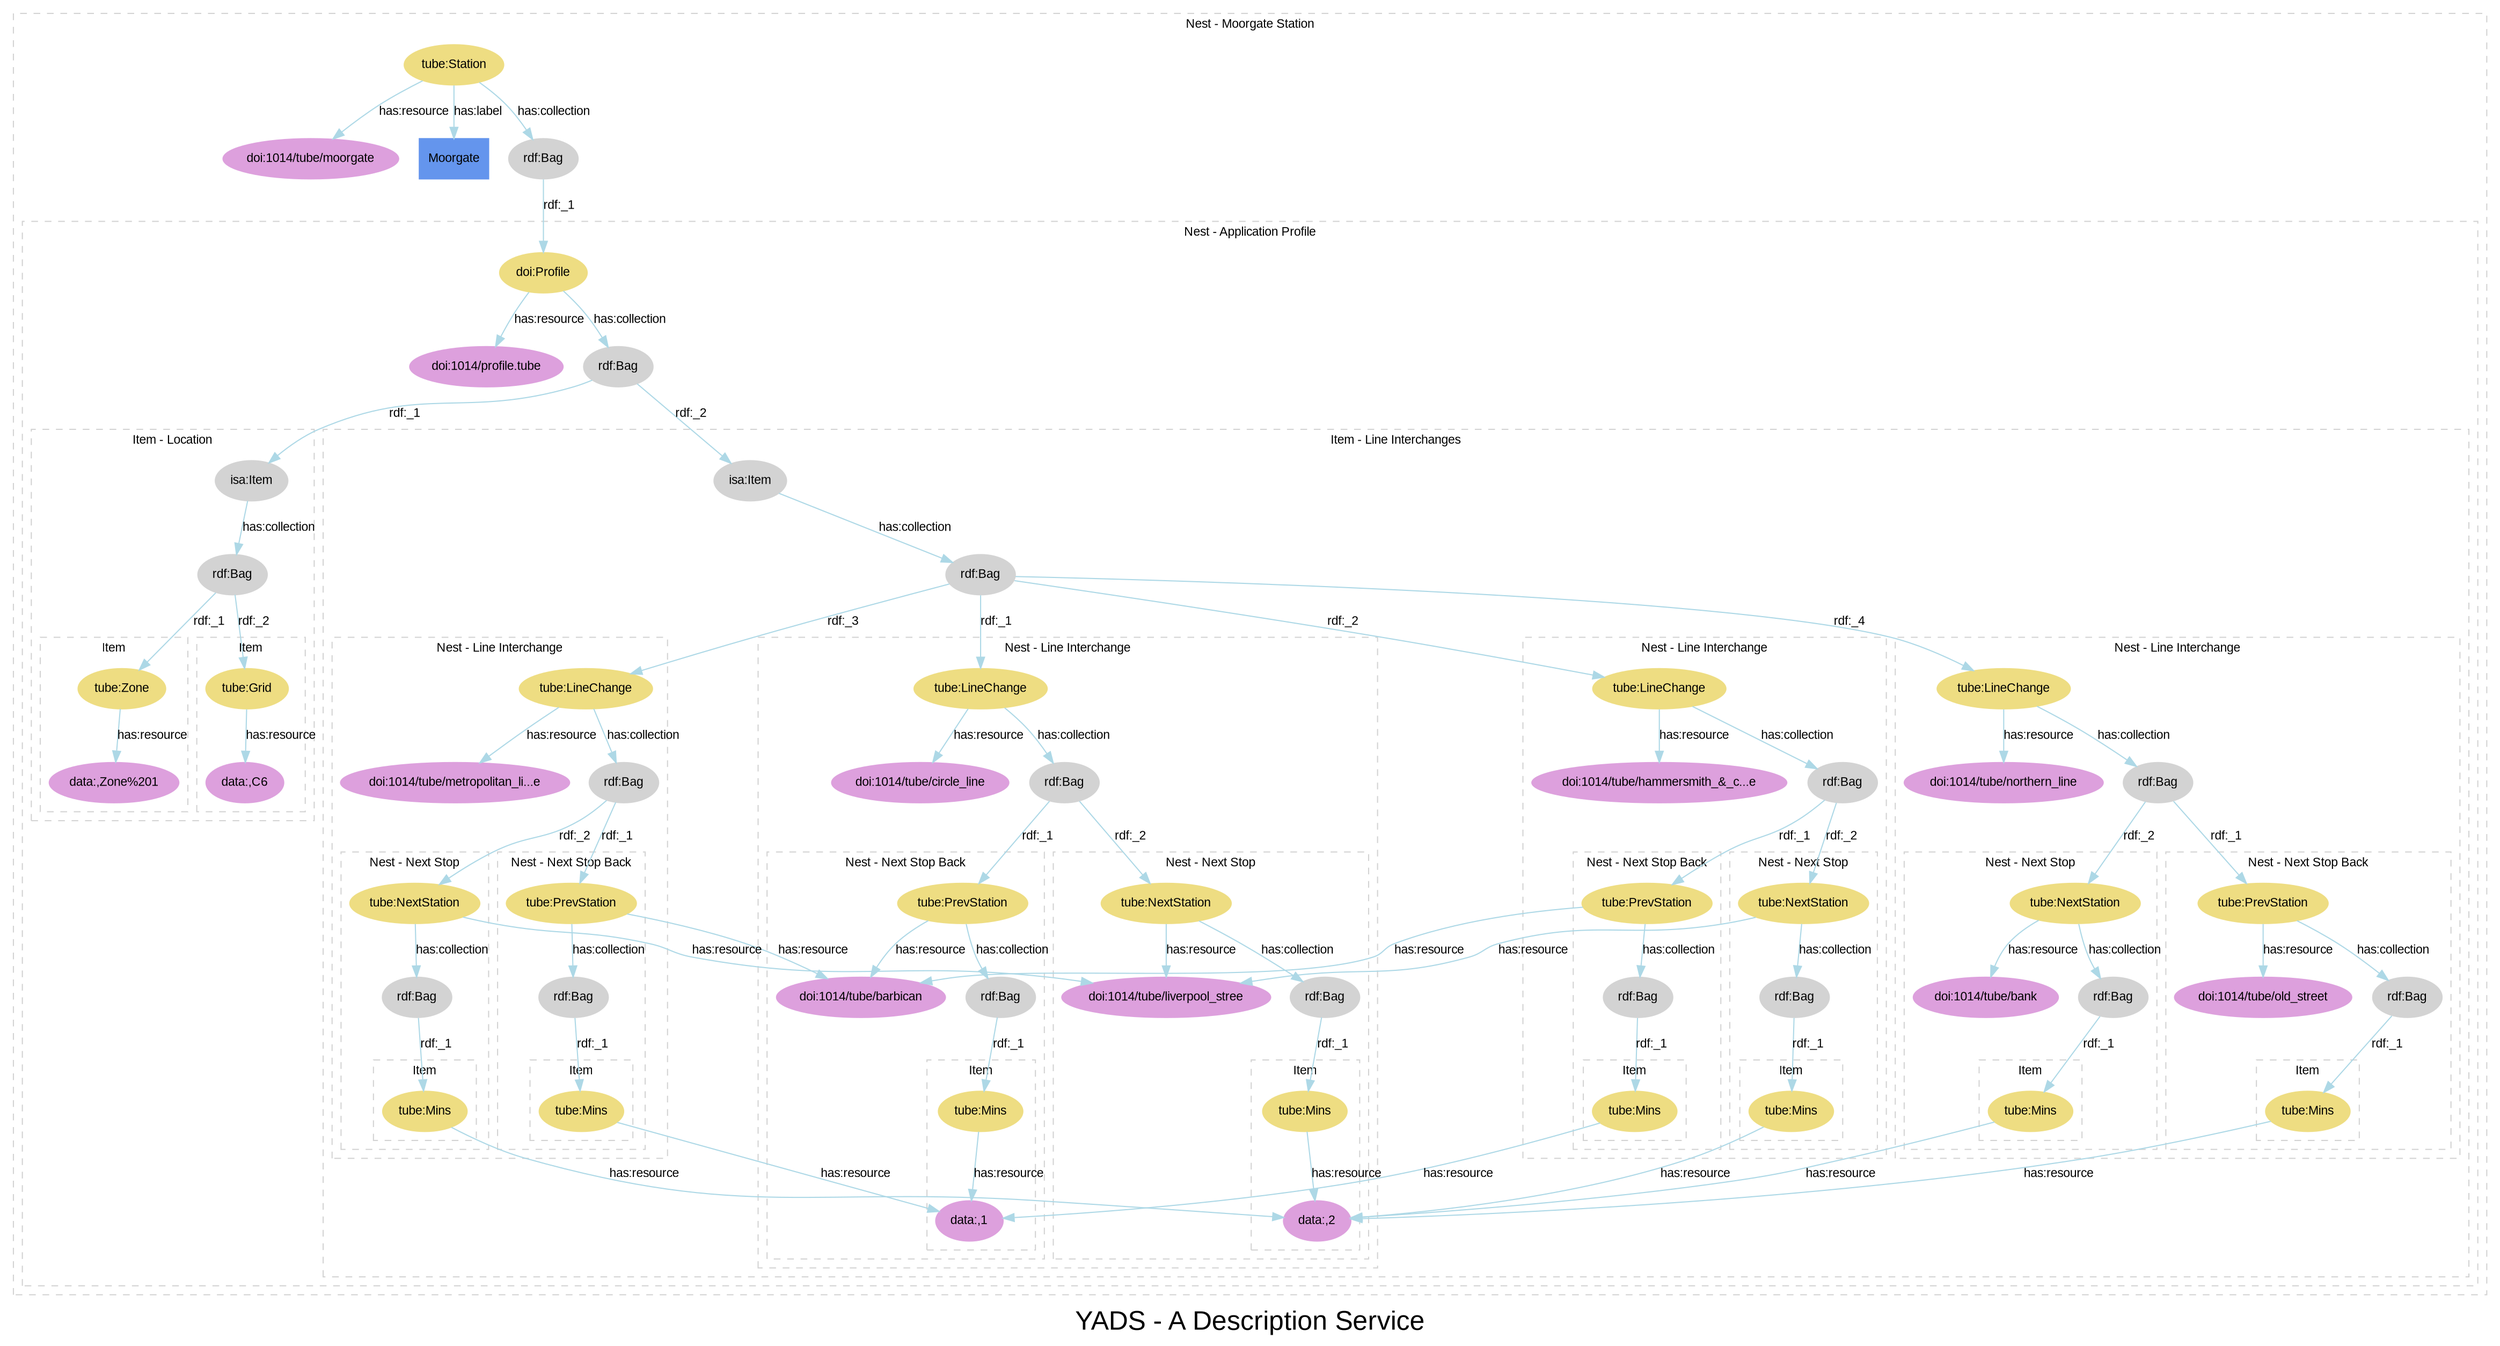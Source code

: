 
digraph yads { 



graph [

  fontname=arial, fontsize=24

  label="YADS - A Description Service"

];

node [

  fontname=arial, fontsize=11, fontcolor=black,

  style=filled, color=cornflowerblue,

];

edge [

  fontname=arial, fontsize=11, fontcolor=black,

  style=filled, color=lightblue,

];

rankdir=TB;



subgraph cluster_1 {



  style=dashed; color=lightgrey;

  fontname=arial; fontsize=11;

  fontcolor="black"; label="Nest - Moorgate Station";



  ":_1" [label="tube:Station", color=lightgoldenrod];

  ":_1" -> "doi:1014/tube/moorgate" [label="has:resource", URL="http://www2.elsevier.co.uk/~tony/1014/yads-schema-2002-04-03#resource"];

  ":_1" -> "node_1" [label="has:label", URL="http://www2.elsevier.co.uk/~tony/1014/yads-schema-2002-04-03#label"];



  ":_1" -> ":_2" [label="has:collection", URL="http://www2.elsevier.co.uk/~tony/1014/yads-schema-2002-04-03#collection"];

  ":_2" [label="rdf:Bag", color=lightgrey];

  "doi:1014/tube/moorgate" [color=plum, URL="http://dx.doi.org/1014/tube/moorgate"];

  "node_1" [shape=box, label="Moorgate"];

  ":_2" [label="rdf:Bag", color=lightgrey, URL="http://www.w3.org/1999/02/22-rdf-syntax-ns#Bag"];

  ":_2" -> ":_3" [label="rdf:_1", URL="http://www.w3.org/1999/02/22-rdf-syntax-ns#_1"];

":_3" [label="isa:Nest"]



subgraph cluster_3 {



  style=dashed; color=lightgrey;

  fontname=arial; fontsize=11;

  fontcolor="black"; label="Nest - Application Profile";



  ":_3" [label="doi:Profile", color=lightgoldenrod];

  ":_3" -> "doi:1014/profile.tube" [label="has:resource", URL="http://www2.elsevier.co.uk/~tony/1014/yads-schema-2002-04-03#resource"];



  ":_3" -> ":_4" [label="has:collection", URL="http://www2.elsevier.co.uk/~tony/1014/yads-schema-2002-04-03#collection"];

  ":_4" [label="rdf:Bag", color=lightgrey];

  "doi:1014/profile.tube" [color=plum, URL="http://dx.doi.org/1014/profile.tube"];

  ":_4" [label="rdf:Bag", color=lightgrey, URL="http://www.w3.org/1999/02/22-rdf-syntax-ns#Bag"];

  ":_4" -> ":_5" [label="rdf:_1", URL="http://www.w3.org/1999/02/22-rdf-syntax-ns#_1"];

":_5" [label="isa:Item"]

  ":_4" -> ":_9" [label="rdf:_2", URL="http://www.w3.org/1999/02/22-rdf-syntax-ns#_2"];

":_9" [label="isa:Item"]



subgraph cluster_5 {



  style=dashed; color=lightgrey;

  fontname=arial; fontsize=11;

  fontcolor="black"; label="Item - Location";



  ":_5" [label="isa:Item", color=lightgrey, URL="http://www2.elsevier.co.uk/~tony/1014/yads-schema-2002-04-03#Item"];

  ":_5" -> ":_6" [label="has:collection", URL="http://www2.elsevier.co.uk/~tony/1014/yads-schema-2002-04-03#collection"];

  ":_6" [label="rdf:Bag", color=lightgrey];

  ":_6" [label="rdf:Bag", color=lightgrey, URL="http://www.w3.org/1999/02/22-rdf-syntax-ns#Bag"];

  ":_6" -> ":_7" [label="rdf:_1", URL="http://www.w3.org/1999/02/22-rdf-syntax-ns#_1"];

":_7" [label="isa:Item"]

  ":_6" -> ":_8" [label="rdf:_2", URL="http://www.w3.org/1999/02/22-rdf-syntax-ns#_2"];

":_8" [label="isa:Item"]



subgraph cluster_7 {



  style=dashed; color=lightgrey;

  fontname=arial; fontsize=11;

  fontcolor="black"; label="Item";



  ":_7" [label="tube:Zone", color=lightgoldenrod];

  ":_7" -> "data:,Zone%201" [label="has:resource", URL="http://www2.elsevier.co.uk/~tony/1014/yads-schema-2002-04-03#resource"];



  "data:,Zone%201" [color=plum, URL="data:,Zone%201"];

}



subgraph cluster_8 {



  style=dashed; color=lightgrey;

  fontname=arial; fontsize=11;

  fontcolor="black"; label="Item";



  ":_8" [label="tube:Grid", color=lightgoldenrod];

  ":_8" -> "data:,C6" [label="has:resource", URL="http://www2.elsevier.co.uk/~tony/1014/yads-schema-2002-04-03#resource"];



  "data:,C6" [color=plum, URL="data:,C6"];

}



}



subgraph cluster_9 {



  style=dashed; color=lightgrey;

  fontname=arial; fontsize=11;

  fontcolor="black"; label="Item - Line Interchanges";



  ":_9" [label="isa:Item", color=lightgrey, URL="http://www2.elsevier.co.uk/~tony/1014/yads-schema-2002-04-03#Item"];

  ":_9" -> ":_10" [label="has:collection", URL="http://www2.elsevier.co.uk/~tony/1014/yads-schema-2002-04-03#collection"];

  ":_10" [label="rdf:Bag", color=lightgrey];

  ":_10" [label="rdf:Bag", color=lightgrey, URL="http://www.w3.org/1999/02/22-rdf-syntax-ns#Bag"];

  ":_10" -> ":_11" [label="rdf:_1", URL="http://www.w3.org/1999/02/22-rdf-syntax-ns#_1"];

":_11" [label="isa:Nest"]

  ":_10" -> ":_19" [label="rdf:_2", URL="http://www.w3.org/1999/02/22-rdf-syntax-ns#_2"];

":_19" [label="isa:Nest"]

  ":_10" -> ":_27" [label="rdf:_3", URL="http://www.w3.org/1999/02/22-rdf-syntax-ns#_3"];

":_27" [label="isa:Nest"]

  ":_10" -> ":_35" [label="rdf:_4", URL="http://www.w3.org/1999/02/22-rdf-syntax-ns#_4"];

":_35" [label="isa:Nest"]



subgraph cluster_11 {



  style=dashed; color=lightgrey;

  fontname=arial; fontsize=11;

  fontcolor="black"; label="Nest - Line Interchange";



  ":_11" [label="tube:LineChange", color=lightgoldenrod];

  ":_11" -> "doi:1014/tube/circle_line" [label="has:resource", URL="http://www2.elsevier.co.uk/~tony/1014/yads-schema-2002-04-03#resource"];



  ":_11" -> ":_12" [label="has:collection", URL="http://www2.elsevier.co.uk/~tony/1014/yads-schema-2002-04-03#collection"];

  ":_12" [label="rdf:Bag", color=lightgrey];

  "doi:1014/tube/circle_line" [color=plum, URL="http://dx.doi.org/1014/tube/circle_line"];

  ":_12" [label="rdf:Bag", color=lightgrey, URL="http://www.w3.org/1999/02/22-rdf-syntax-ns#Bag"];

  ":_12" -> ":_13" [label="rdf:_1", URL="http://www.w3.org/1999/02/22-rdf-syntax-ns#_1"];

":_13" [label="isa:Nest"]

  ":_12" -> ":_16" [label="rdf:_2", URL="http://www.w3.org/1999/02/22-rdf-syntax-ns#_2"];

":_16" [label="isa:Nest"]



subgraph cluster_13 {



  style=dashed; color=lightgrey;

  fontname=arial; fontsize=11;

  fontcolor="black"; label="Nest - Next Stop Back";



  ":_13" [label="tube:PrevStation", color=lightgoldenrod];

  ":_13" -> "doi:1014/tube/barbican" [label="has:resource", URL="http://www2.elsevier.co.uk/~tony/1014/yads-schema-2002-04-03#resource"];



  ":_13" -> ":_14" [label="has:collection", URL="http://www2.elsevier.co.uk/~tony/1014/yads-schema-2002-04-03#collection"];

  ":_14" [label="rdf:Bag", color=lightgrey];

  "doi:1014/tube/barbican" [color=plum, URL="http://dx.doi.org/1014/tube/barbican"];

  ":_14" [label="rdf:Bag", color=lightgrey, URL="http://www.w3.org/1999/02/22-rdf-syntax-ns#Bag"];

  ":_14" -> ":_15" [label="rdf:_1", URL="http://www.w3.org/1999/02/22-rdf-syntax-ns#_1"];

":_15" [label="isa:Item"]



subgraph cluster_15 {



  style=dashed; color=lightgrey;

  fontname=arial; fontsize=11;

  fontcolor="black"; label="Item";



  ":_15" [label="tube:Mins", color=lightgoldenrod];

  ":_15" -> "data:,1" [label="has:resource", URL="http://www2.elsevier.co.uk/~tony/1014/yads-schema-2002-04-03#resource"];



  "data:,1" [color=plum, URL="data:,1"];

}



}



subgraph cluster_16 {



  style=dashed; color=lightgrey;

  fontname=arial; fontsize=11;

  fontcolor="black"; label="Nest - Next Stop";



  ":_16" [label="tube:NextStation", color=lightgoldenrod];

  ":_16" -> "doi:1014/tube/liverpool_stree" [label="has:resource", URL="http://www2.elsevier.co.uk/~tony/1014/yads-schema-2002-04-03#resource"];



  ":_16" -> ":_17" [label="has:collection", URL="http://www2.elsevier.co.uk/~tony/1014/yads-schema-2002-04-03#collection"];

  ":_17" [label="rdf:Bag", color=lightgrey];

  "doi:1014/tube/liverpool_stree" [color=plum, URL="http://dx.doi.org/1014/tube/liverpool_street"];

  ":_17" [label="rdf:Bag", color=lightgrey, URL="http://www.w3.org/1999/02/22-rdf-syntax-ns#Bag"];

  ":_17" -> ":_18" [label="rdf:_1", URL="http://www.w3.org/1999/02/22-rdf-syntax-ns#_1"];

":_18" [label="isa:Item"]



subgraph cluster_18 {



  style=dashed; color=lightgrey;

  fontname=arial; fontsize=11;

  fontcolor="black"; label="Item";



  ":_18" [label="tube:Mins", color=lightgoldenrod];

  ":_18" -> "data:,2" [label="has:resource", URL="http://www2.elsevier.co.uk/~tony/1014/yads-schema-2002-04-03#resource"];



  "data:,2" [color=plum, URL="data:,2"];

}



}



}



subgraph cluster_19 {



  style=dashed; color=lightgrey;

  fontname=arial; fontsize=11;

  fontcolor="black"; label="Nest - Line Interchange";



  ":_19" [label="tube:LineChange", color=lightgoldenrod];

  ":_19" -> "doi:1014/tube/hammersmith_&amp;_c...e" [label="has:resource", URL="http://www2.elsevier.co.uk/~tony/1014/yads-schema-2002-04-03#resource"];



  ":_19" -> ":_20" [label="has:collection", URL="http://www2.elsevier.co.uk/~tony/1014/yads-schema-2002-04-03#collection"];

  ":_20" [label="rdf:Bag", color=lightgrey];

  "doi:1014/tube/hammersmith_&amp;_c...e" [color=plum, URL="http://dx.doi.org/1014/tube/hammersmith_&amp;_city_line"];

  ":_20" [label="rdf:Bag", color=lightgrey, URL="http://www.w3.org/1999/02/22-rdf-syntax-ns#Bag"];

  ":_20" -> ":_21" [label="rdf:_1", URL="http://www.w3.org/1999/02/22-rdf-syntax-ns#_1"];

":_21" [label="isa:Nest"]

  ":_20" -> ":_24" [label="rdf:_2", URL="http://www.w3.org/1999/02/22-rdf-syntax-ns#_2"];

":_24" [label="isa:Nest"]



subgraph cluster_21 {



  style=dashed; color=lightgrey;

  fontname=arial; fontsize=11;

  fontcolor="black"; label="Nest - Next Stop Back";



  ":_21" [label="tube:PrevStation", color=lightgoldenrod];

  ":_21" -> "doi:1014/tube/barbican" [label="has:resource", URL="http://www2.elsevier.co.uk/~tony/1014/yads-schema-2002-04-03#resource"];



  ":_21" -> ":_22" [label="has:collection", URL="http://www2.elsevier.co.uk/~tony/1014/yads-schema-2002-04-03#collection"];

  ":_22" [label="rdf:Bag", color=lightgrey];

  "doi:1014/tube/barbican" [color=plum, URL="http://dx.doi.org/1014/tube/barbican"];

  ":_22" [label="rdf:Bag", color=lightgrey, URL="http://www.w3.org/1999/02/22-rdf-syntax-ns#Bag"];

  ":_22" -> ":_23" [label="rdf:_1", URL="http://www.w3.org/1999/02/22-rdf-syntax-ns#_1"];

":_23" [label="isa:Item"]



subgraph cluster_23 {



  style=dashed; color=lightgrey;

  fontname=arial; fontsize=11;

  fontcolor="black"; label="Item";



  ":_23" [label="tube:Mins", color=lightgoldenrod];

  ":_23" -> "data:,1" [label="has:resource", URL="http://www2.elsevier.co.uk/~tony/1014/yads-schema-2002-04-03#resource"];



  "data:,1" [color=plum, URL="data:,1"];

}



}



subgraph cluster_24 {


  style=dashed; color=lightgrey;

  fontname=arial; fontsize=11;

  fontcolor="black"; label="Nest - Next Stop";



  ":_24" [label="tube:NextStation", color=lightgoldenrod];

  ":_24" -> "doi:1014/tube/liverpool_stree" [label="has:resource", URL="http://www2.elsevier.co.uk/~tony/1014/yads-schema-2002-04-03#resource"];



  ":_24" -> ":_25" [label="has:collection", URL="http://www2.elsevier.co.uk/~tony/1014/yads-schema-2002-04-03#collection"];

  ":_25" [label="rdf:Bag", color=lightgrey];

  "doi:1014/tube/liverpool_stree" [color=plum, URL="http://dx.doi.org/1014/tube/liverpool_street"];

  ":_25" [label="rdf:Bag", color=lightgrey, URL="http://www.w3.org/1999/02/22-rdf-syntax-ns#Bag"];

  ":_25" -> ":_26" [label="rdf:_1", URL="http://www.w3.org/1999/02/22-rdf-syntax-ns#_1"];

":_26" [label="isa:Item"]



subgraph cluster_26 {



  style=dashed; color=lightgrey;

  fontname=arial; fontsize=11;

  fontcolor="black"; label="Item";



  ":_26" [label="tube:Mins", color=lightgoldenrod];

  ":_26" -> "data:,2" [label="has:resource", URL="http://www2.elsevier.co.uk/~tony/1014/yads-schema-2002-04-03#resource"];



  "data:,2" [color=plum, URL="data:,2"];

}



}



}



subgraph cluster_27 {



  style=dashed; color=lightgrey;

  fontname=arial; fontsize=11;

  fontcolor="black"; label="Nest - Line Interchange";



  ":_27" [label="tube:LineChange", color=lightgoldenrod];

  ":_27" -> "doi:1014/tube/metropolitan_li...e" [label="has:resource", URL="http://www2.elsevier.co.uk/~tony/1014/yads-schema-2002-04-03#resource"];



  ":_27" -> ":_28" [label="has:collection", URL="http://www2.elsevier.co.uk/~tony/1014/yads-schema-2002-04-03#collection"];

  ":_28" [label="rdf:Bag", color=lightgrey];

  "doi:1014/tube/metropolitan_li...e" [color=plum, URL="http://dx.doi.org/1014/tube/metropolitan_line"];

  ":_28" [label="rdf:Bag", color=lightgrey, URL="http://www.w3.org/1999/02/22-rdf-syntax-ns#Bag"];

  ":_28" -> ":_29" [label="rdf:_1", URL="http://www.w3.org/1999/02/22-rdf-syntax-ns#_1"];

":_29" [label="isa:Nest"]

  ":_28" -> ":_32" [label="rdf:_2", URL="http://www.w3.org/1999/02/22-rdf-syntax-ns#_2"];

":_32" [label="isa:Nest"]



subgraph cluster_29 {



  style=dashed; color=lightgrey;

  fontname=arial; fontsize=11;

  fontcolor="black"; label="Nest - Next Stop Back";



  ":_29" [label="tube:PrevStation", color=lightgoldenrod];

  ":_29" -> "doi:1014/tube/barbican" [label="has:resource", URL="http://www2.elsevier.co.uk/~tony/1014/yads-schema-2002-04-03#resource"];



  ":_29" -> ":_30" [label="has:collection", URL="http://www2.elsevier.co.uk/~tony/1014/yads-schema-2002-04-03#collection"];

  ":_30" [label="rdf:Bag", color=lightgrey];

  "doi:1014/tube/barbican" [color=plum, URL="http://dx.doi.org/1014/tube/barbican"];

  ":_30" [label="rdf:Bag", color=lightgrey, URL="http://www.w3.org/1999/02/22-rdf-syntax-ns#Bag"];

  ":_30" -> ":_31" [label="rdf:_1", URL="http://www.w3.org/1999/02/22-rdf-syntax-ns#_1"];

":_31" [label="isa:Item"]



subgraph cluster_31 {



  style=dashed; color=lightgrey;

  fontname=arial; fontsize=11;
  fontcolor="black"; label="Item";



  ":_31" [label="tube:Mins", color=lightgoldenrod];

  ":_31" -> "data:,1" [label="has:resource", URL="http://www2.elsevier.co.uk/~tony/1014/yads-schema-2002-04-03#resource"];



  "data:,1" [color=plum, URL="data:,1"];

}



}



subgraph cluster_32 {



  style=dashed; color=lightgrey;

  fontname=arial; fontsize=11;

  fontcolor="black"; label="Nest - Next Stop";



  ":_32" [label="tube:NextStation", color=lightgoldenrod];

  ":_32" -> "doi:1014/tube/liverpool_stree" [label="has:resource", URL="http://www2.elsevier.co.uk/~tony/1014/yads-schema-2002-04-03#resource"];



  ":_32" -> ":_33" [label="has:collection", URL="http://www2.elsevier.co.uk/~tony/1014/yads-schema-2002-04-03#collection"];

  ":_33" [label="rdf:Bag", color=lightgrey];

  "doi:1014/tube/liverpool_stree" [color=plum, URL="http://dx.doi.org/1014/tube/liverpool_street"];

  ":_33" [label="rdf:Bag", color=lightgrey, URL="http://www.w3.org/1999/02/22-rdf-syntax-ns#Bag"];

  ":_33" -> ":_34" [label="rdf:_1", URL="http://www.w3.org/1999/02/22-rdf-syntax-ns#_1"];

":_34" [label="isa:Item"]



subgraph cluster_34 {



  style=dashed; color=lightgrey;

  fontname=arial; fontsize=11;

  fontcolor="black"; label="Item";



  ":_34" [label="tube:Mins", color=lightgoldenrod];

  ":_34" -> "data:,2" [label="has:resource", URL="http://www2.elsevier.co.uk/~tony/1014/yads-schema-2002-04-03#resource"];



  "data:,2" [color=plum, URL="data:,2"];

}



}



}



subgraph cluster_35 {



  style=dashed; color=lightgrey;

  fontname=arial; fontsize=11;

  fontcolor="black"; label="Nest - Line Interchange";



  ":_35" [label="tube:LineChange", color=lightgoldenrod];

  ":_35" -> "doi:1014/tube/northern_line" [label="has:resource", URL="http://www2.elsevier.co.uk/~tony/1014/yads-schema-2002-04-03#resource"];



  ":_35" -> ":_36" [label="has:collection", URL="http://www2.elsevier.co.uk/~tony/1014/yads-schema-2002-04-03#collection"];

  ":_36" [label="rdf:Bag", color=lightgrey];

  "doi:1014/tube/northern_line" [color=plum, URL="http://dx.doi.org/1014/tube/northern_line"];

  ":_36" [label="rdf:Bag", color=lightgrey, URL="http://www.w3.org/1999/02/22-rdf-syntax-ns#Bag"];

  ":_36" -> ":_37" [label="rdf:_1", URL="http://www.w3.org/1999/02/22-rdf-syntax-ns#_1"];

":_37" [label="isa:Nest"]

  ":_36" -> ":_40" [label="rdf:_2", URL="http://www.w3.org/1999/02/22-rdf-syntax-ns#_2"];

":_40" [label="isa:Nest"]



subgraph cluster_37 {



  style=dashed; color=lightgrey;

  fontname=arial; fontsize=11;

  fontcolor="black"; label="Nest - Next Stop Back";



  ":_37" [label="tube:PrevStation", color=lightgoldenrod];

  ":_37" -> "doi:1014/tube/old_street" [label="has:resource", URL="http://www2.elsevier.co.uk/~tony/1014/yads-schema-2002-04-03#resource"];



  ":_37" -> ":_38" [label="has:collection", URL="http://www2.elsevier.co.uk/~tony/1014/yads-schema-2002-04-03#collection"];

  ":_38" [label="rdf:Bag", color=lightgrey];

  "doi:1014/tube/old_street" [color=plum, URL="http://dx.doi.org/1014/tube/old_street"];

  ":_38" [label="rdf:Bag", color=lightgrey, URL="http://www.w3.org/1999/02/22-rdf-syntax-ns#Bag"];

  ":_38" -> ":_39" [label="rdf:_1", URL="http://www.w3.org/1999/02/22-rdf-syntax-ns#_1"];

":_39" [label="isa:Item"]



subgraph cluster_39 {



  style=dashed; color=lightgrey;

  fontname=arial; fontsize=11;

  fontcolor="black"; label="Item";



  ":_39" [label="tube:Mins", color=lightgoldenrod];

  ":_39" -> "data:,2" [label="has:resource", URL="http://www2.elsevier.co.uk/~tony/1014/yads-schema-2002-04-03#resource"];



  "data:,2" [color=plum, URL="data:,2"];

}



}



subgraph cluster_40 {



  style=dashed; color=lightgrey;

  fontname=arial; fontsize=11;

  fontcolor="black"; label="Nest - Next Stop";



  ":_40" [label="tube:NextStation", color=lightgoldenrod];

  ":_40" -> "doi:1014/tube/bank" [label="has:resource", URL="http://www2.elsevier.co.uk/~tony/1014/yads-schema-2002-04-03#resource"];



  ":_40" -> ":_41" [label="has:collection", URL="http://www2.elsevier.co.uk/~tony/1014/yads-schema-2002-04-03#collection"];

  ":_41" [label="rdf:Bag", color=lightgrey];

  "doi:1014/tube/bank" [color=plum, URL="http://dx.doi.org/1014/tube/bank"];

  ":_41" [label="rdf:Bag", color=lightgrey, URL="http://www.w3.org/1999/02/22-rdf-syntax-ns#Bag"];

  ":_41" -> ":_42" [label="rdf:_1", URL="http://www.w3.org/1999/02/22-rdf-syntax-ns#_1"];

":_42" [label="isa:Item"]



subgraph cluster_42 {



  style=dashed; color=lightgrey;

  fontname=arial; fontsize=11;

  fontcolor="black"; label="Item";



  ":_42" [label="tube:Mins", color=lightgoldenrod];

  ":_42" -> "data:,2" [label="has:resource", URL="http://www2.elsevier.co.uk/~tony/1014/yads-schema-2002-04-03#resource"];



  "data:,2" [color=plum, URL="data:,2"];

}



}



}



}



}



}



}

